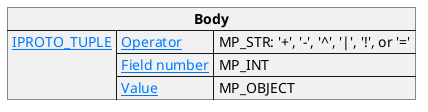 @startuml

skinparam {
    HyperlinkColor #0077FF
    FontColor #313131
    BorderColor #313131
    BackgroundColor transparent
}

json "**Body**" as update_body_1 {
    "[[https://tarantool.io/en/doc/latest/dev_guide/internals/iproto/keys IPROTO_TUPLE]]": {
        "[[https://www.tarantool.io/en/doc/latest/reference/reference_lua/box_space/update/ Operator]]": "MP_STR: '+', '-', '^', '|', '!', or '='",
        "[[https://www.tarantool.io/en/doc/latest/reference/reference_lua/box_space/update/ Field number]]": "MP_INT",
        "[[https://www.tarantool.io/en/doc/latest/reference/reference_lua/box_space/update/ Value]]": "MP_OBJECT"
    }
}

@enduml
